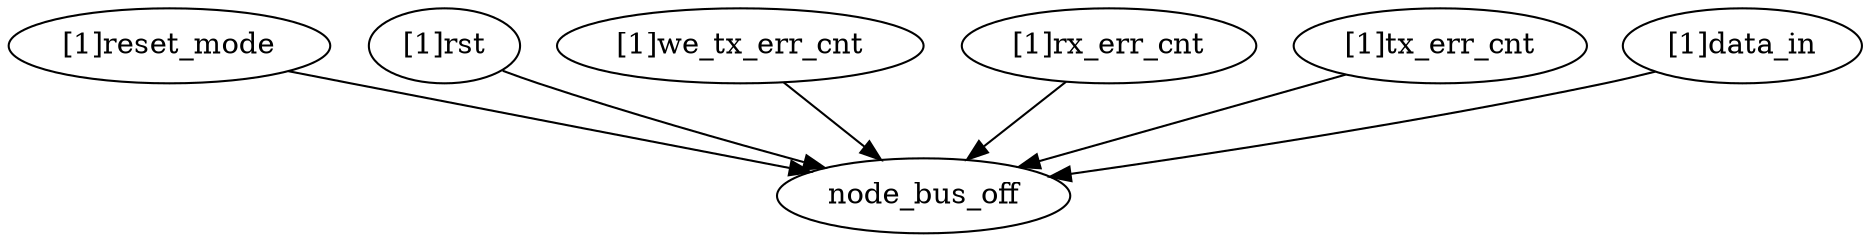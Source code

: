 strict digraph "" {
	"[1]reset_mode"	 [complexity=5,
		importance=0.0104986031827,
		rank=0.00209972063654];
	node_bus_off	 [complexity=0,
		importance=0.00446006979316,
		rank=0.0];
	"[1]reset_mode" -> node_bus_off;
	"[1]rst"	 [complexity=1,
		importance=0.0149586729758,
		rank=0.0149586729758];
	"[1]rst" -> node_bus_off;
	"[1]we_tx_err_cnt"	 [complexity=8,
		importance=0.0149586729758,
		rank=0.00186983412198];
	"[1]we_tx_err_cnt" -> node_bus_off;
	"[1]rx_err_cnt"	 [complexity=5,
		importance=0.0230755654018,
		rank=0.00461511308035];
	"[1]rx_err_cnt" -> node_bus_off;
	"[1]tx_err_cnt"	 [complexity=8,
		importance=0.022191775864,
		rank=0.00277397198299];
	"[1]tx_err_cnt" -> node_bus_off;
	"[1]data_in"	 [complexity=8,
		importance=0.0149586729758,
		rank=0.00186983412198];
	"[1]data_in" -> node_bus_off;
}
